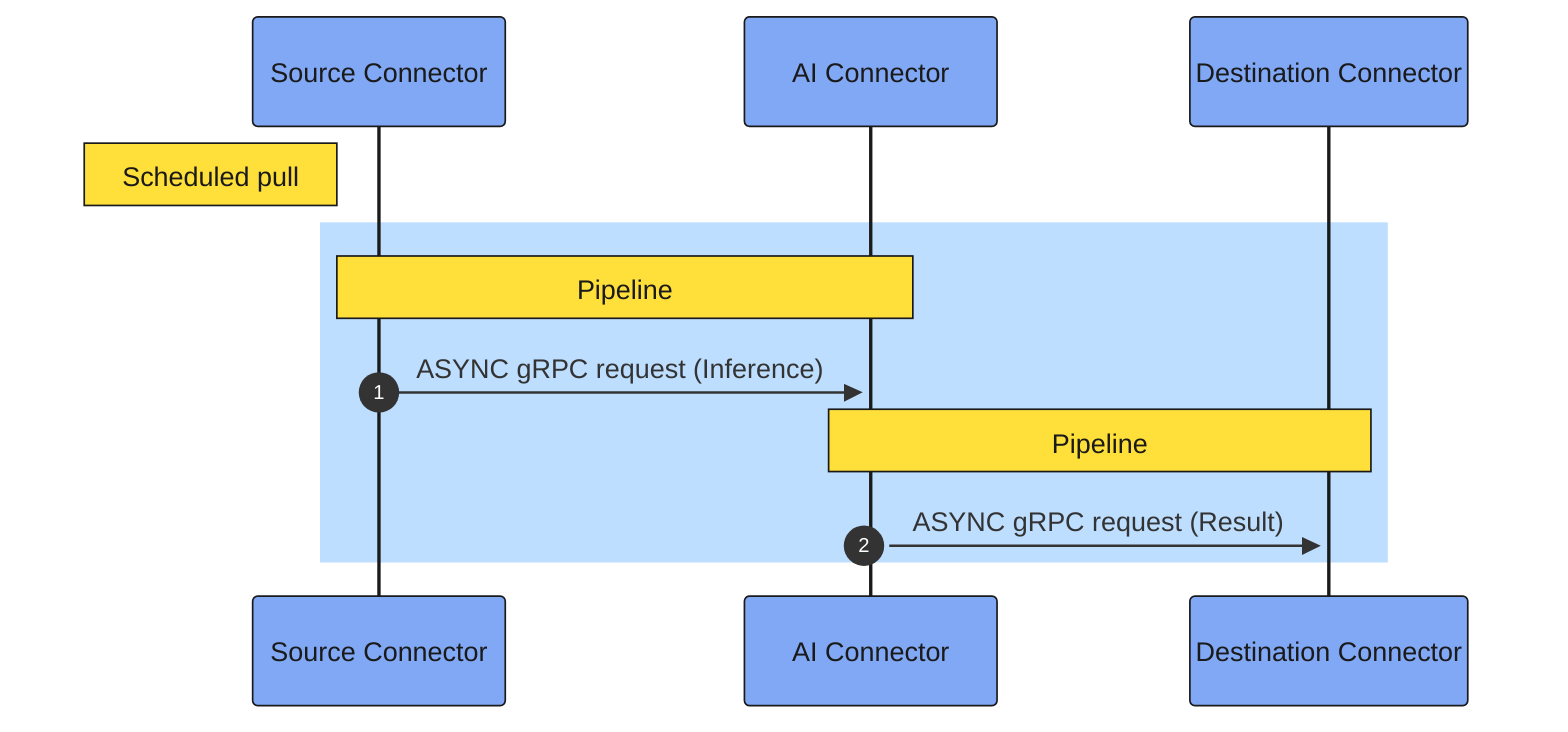 %%{
  init: {
    'themeVariables': {
      'primaryBorderColor': '#1A1A1A',
      'secondaryBorderColor': '#1A1A1A',
      'tertiaryBorderColor': '#1A1A1A',
      'lineColor': '#1A1A1A',
      'actorBkg': '#80A8F5',
      'actorBorder': '#1A1A1A',
      'actorTextColor': '#1A1A1A',
      'actorLineColor': '#1A1A1A',
      'noteBkgColor': '#FFDF3A',
      'noteBorderColor': '#1A1A1A',
      'noteTextColor': '#1A1A1A',
      'activationBkgColor': '#28F67E',
      'activationBorderColor': '#1A1A1A',
      'sequenceNumberColor': '#FFFFFF',
      'textColor': '#1A1A1A'
    },
    'themeCSS': 'background-color: white;'
  }
}%%
sequenceDiagram  
  autonumber
  Note left of Source Connector: Scheduled pull
  rect rgb(190, 222, 255)  
  Note over Source Connector,AI Connector: Pipeline  
  Source Connector->>+AI Connector: ASYNC gRPC request (Inference)
  Note over AI Connector,Destination Connector: Pipeline 
  AI Connector->>+Destination Connector: ASYNC gRPC request (Result)
  end